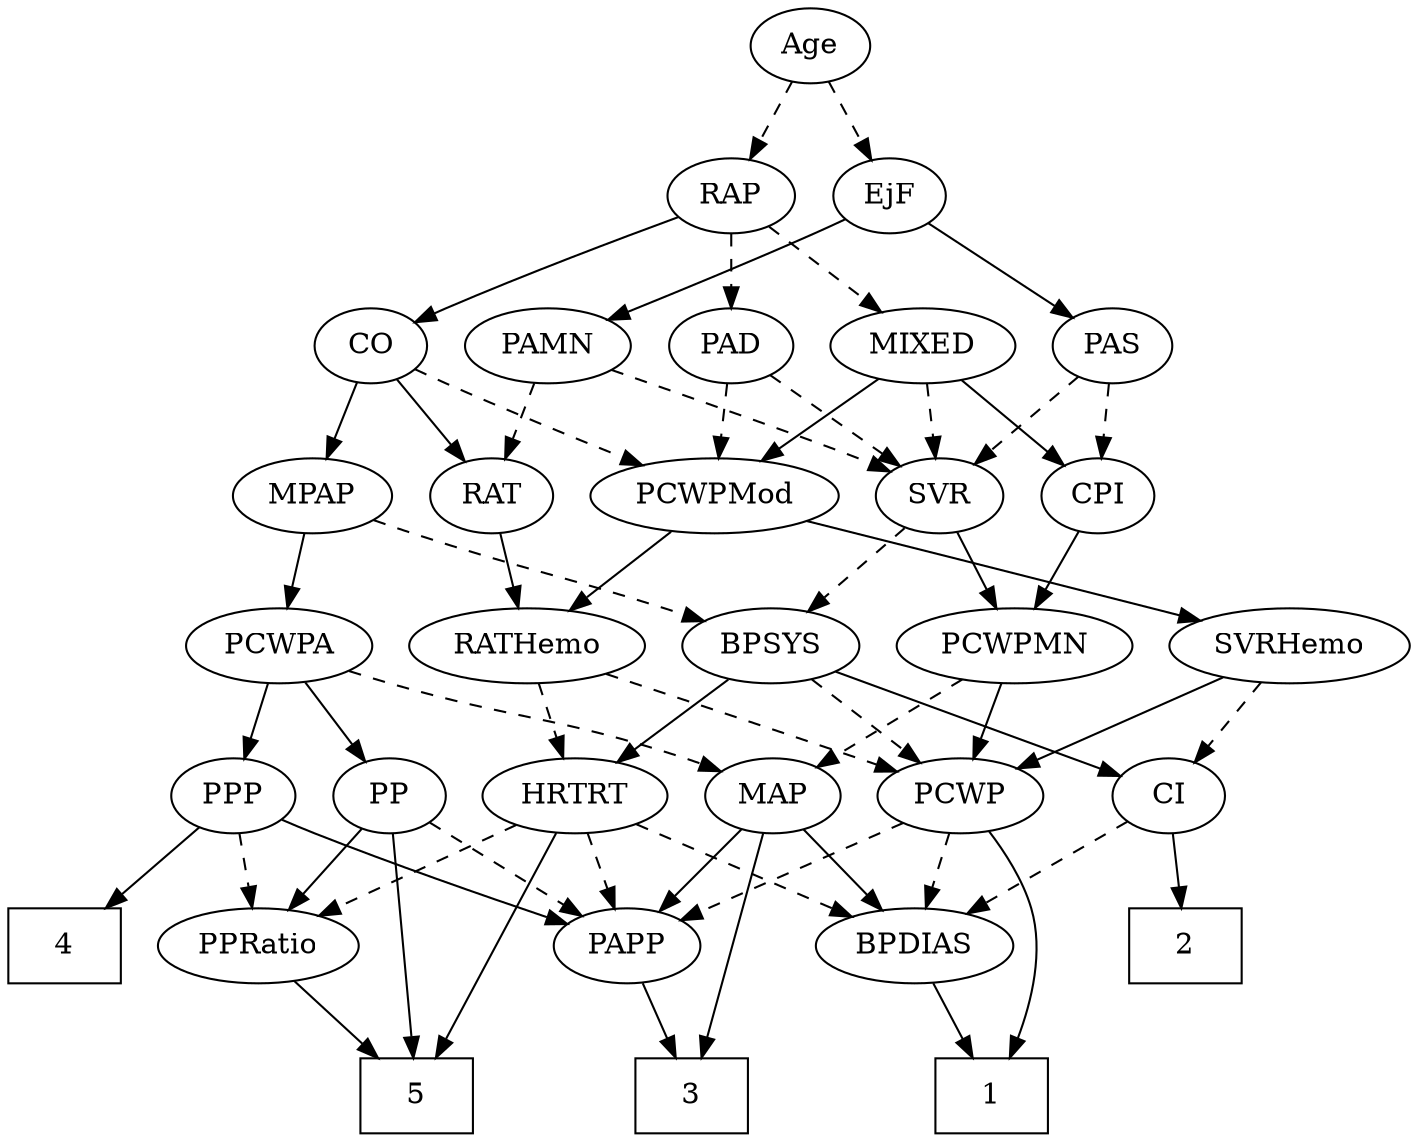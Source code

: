 strict digraph {
	graph [bb="0,0,616.05,540"];
	node [label="\N"];
	1	[height=0.5,
		pos="443,18",
		shape=box,
		width=0.75];
	2	[height=0.5,
		pos="533,90",
		shape=box,
		width=0.75];
	3	[height=0.5,
		pos="308,18",
		shape=box,
		width=0.75];
	4	[height=0.5,
		pos="27,90",
		shape=box,
		width=0.75];
	5	[height=0.5,
		pos="180,18",
		shape=box,
		width=0.75];
	Age	[height=0.5,
		pos="360,522",
		width=0.75];
	EjF	[height=0.5,
		pos="397,450",
		width=0.75];
	Age -> EjF	[pos="e,388.46,467.15 368.58,504.76 373.06,496.28 378.65,485.71 383.68,476.2",
		style=dashed];
	RAP	[height=0.5,
		pos="324,450",
		width=0.77632];
	Age -> RAP	[pos="e,332.55,467.63 351.65,504.76 347.35,496.4 342.01,486.02 337.17,476.61",
		style=dashed];
	PAS	[height=0.5,
		pos="496,378",
		width=0.75];
	EjF -> PAS	[pos="e,477.96,391.76 415.16,436.16 430.37,425.41 452.29,409.91 469.47,397.76",
		style=solid];
	PAMN	[height=0.5,
		pos="241,378",
		width=1.011];
	EjF -> PAMN	[pos="e,267.78,390.6 375.72,438.84 370.89,436.57 365.78,434.18 361,432 332.96,419.19 301.03,405.11 277.15,394.68",
		style=solid];
	MIXED	[height=0.5,
		pos="411,378",
		width=1.1193];
	RAP -> MIXED	[pos="e,392.16,394.16 340.77,435.5 353.07,425.61 370.03,411.96 384.2,400.56",
		style=dashed];
	PAD	[height=0.5,
		pos="324,378",
		width=0.79437];
	RAP -> PAD	[pos="e,324,396.1 324,431.7 324,423.98 324,414.71 324,406.11",
		style=dashed];
	CO	[height=0.5,
		pos="160,378",
		width=0.75];
	RAP -> CO	[pos="e,181.24,389.24 300.73,439.76 274.97,429.44 232.29,412.07 196,396 194.2,395.2 192.35,394.37 190.49,393.53",
		style=solid];
	CPI	[height=0.5,
		pos="490,306",
		width=0.75];
	MIXED -> CPI	[pos="e,474.39,320.83 428.53,361.46 439.79,351.49 454.55,338.41 466.78,327.58",
		style=solid];
	SVR	[height=0.5,
		pos="417,306",
		width=0.77632];
	MIXED -> SVR	[pos="e,415.53,324.1 412.48,359.7 413.14,351.98 413.94,342.71 414.68,334.11",
		style=dashed];
	PCWPMod	[height=0.5,
		pos="319,306",
		width=1.4443];
	MIXED -> PCWPMod	[pos="e,339.44,322.55 391.49,362.15 378.7,352.43 361.77,339.54 347.49,328.68",
		style=solid];
	MPAP	[height=0.5,
		pos="142,306",
		width=0.97491];
	BPSYS	[height=0.5,
		pos="342,234",
		width=1.0471];
	MPAP -> BPSYS	[pos="e,312.96,245.65 168.91,294.36 174.54,292.2 180.45,289.99 186,288 234.03,270.8 246.78,268.68 295,252 297.73,251.06 300.54,250.07 \
303.37,249.07",
		style=dashed];
	PCWPA	[height=0.5,
		pos="128,234",
		width=1.1555];
	MPAP -> PCWPA	[pos="e,131.46,252.28 138.61,288.05 137.07,280.35 135.21,271.03 133.47,262.36",
		style=solid];
	PCWP	[height=0.5,
		pos="429,162",
		width=0.97491];
	BPSYS -> PCWP	[pos="e,410.87,177.58 360.45,218.15 372.76,208.25 389.13,195.08 402.78,184.09",
		style=dashed];
	CI	[height=0.5,
		pos="524,162",
		width=0.75];
	BPSYS -> CI	[pos="e,501.23,171.76 370.44,222.06 403.29,209.43 457.21,188.69 491.64,175.45",
		style=solid];
	HRTRT	[height=0.5,
		pos="257,162",
		width=1.1013];
	BPSYS -> HRTRT	[pos="e,275.29,178.07 323.97,218.15 312.11,208.38 296.38,195.43 283.15,184.54",
		style=solid];
	PAD -> SVR	[pos="e,399.44,320.22 341.93,363.5 355.92,352.98 375.53,338.22 391.2,326.42",
		style=dashed];
	PAD -> PCWPMod	[pos="e,320.22,324.1 322.76,359.7 322.21,351.98 321.55,342.71 320.94,334.11",
		style=dashed];
	CO -> MPAP	[pos="e,146.44,324.28 155.64,360.05 153.64,352.26 151.21,342.82 148.96,334.08",
		style=solid];
	RAT	[height=0.5,
		pos="222,306",
		width=0.75827];
	CO -> RAT	[pos="e,208.87,321.82 173.15,362.15 181.53,352.69 192.56,340.24 202.02,329.56",
		style=solid];
	CO -> PCWPMod	[pos="e,287.27,320.32 181.26,366.81 186.09,364.54 191.21,362.16 196,360 223.1,347.77 253.82,334.53 277.78,324.34",
		style=dashed];
	PAS -> CPI	[pos="e,491.47,324.1 494.52,359.7 493.86,351.98 493.06,342.71 492.32,334.11",
		style=dashed];
	PAS -> SVR	[pos="e,432.85,321.04 480.39,363.17 469,353.07 453.35,339.21 440.46,327.79",
		style=dashed];
	PAMN -> RAT	[pos="e,226.56,323.79 236.4,360.05 234.25,352.14 231.65,342.54 229.24,333.69",
		style=dashed];
	PAMN -> SVR	[pos="e,395.19,317.31 269.06,366.35 308.1,351.54 374.64,326.25 380,324 381.86,323.22 383.76,322.4 385.67,321.57",
		style=dashed];
	RATHemo	[height=0.5,
		pos="237,234",
		width=1.3721];
	RATHemo -> PCWP	[pos="e,402.05,173.53 271.48,220.93 301.53,210.34 346.25,194.42 385,180 387.5,179.07 390.08,178.1 392.68,177.11",
		style=dashed];
	RATHemo -> HRTRT	[pos="e,252.06,180.28 241.84,216.05 244.07,208.26 246.77,198.82 249.26,190.08",
		style=dashed];
	PCWPMN	[height=0.5,
		pos="448,234",
		width=1.3902];
	CPI -> PCWPMN	[pos="e,458.08,251.8 480.47,289.12 475.41,280.68 469.06,270.1 463.33,260.55",
		style=solid];
	RAT -> RATHemo	[pos="e,233.3,252.28 225.63,288.05 227.3,280.26 229.32,270.82 231.2,262.08",
		style=solid];
	SVR -> BPSYS	[pos="e,358.46,250.36 401.82,290.83 391.5,281.2 377.63,268.25 365.84,257.25",
		style=dashed];
	SVR -> PCWPMN	[pos="e,440.49,251.96 424.35,288.41 427.92,280.34 432.31,270.43 436.33,261.35",
		style=solid];
	PCWPMod -> RATHemo	[pos="e,255.53,250.82 300.39,289.12 289.38,279.72 275.27,267.67 263.15,257.33",
		style=solid];
	SVRHemo	[height=0.5,
		pos="566,234",
		width=1.3902];
	PCWPMod -> SVRHemo	[pos="e,528.24,245.92 358.27,294 396.31,283.33 455.64,266.64 507,252 510.76,250.93 514.65,249.82 518.55,248.7",
		style=solid];
	MAP	[height=0.5,
		pos="345,162",
		width=0.84854];
	PCWPA -> MAP	[pos="e,321.7,173.77 159.76,222.17 166.11,220.07 172.76,217.92 179,216 235.07,198.72 250.76,199.77 306,180 308.09,179.25 310.23,178.45 \
312.37,177.6",
		style=dashed];
	PP	[height=0.5,
		pos="172,162",
		width=0.75];
	PCWPA -> PP	[pos="e,161.95,178.99 138.43,216.41 143.82,207.83 150.51,197.19 156.49,187.67",
		style=solid];
	PPP	[height=0.5,
		pos="100,162",
		width=0.75];
	PCWPA -> PPP	[pos="e,106.72,179.79 121.22,216.05 117.99,207.97 114.05,198.12 110.44,189.11",
		style=solid];
	PCWPMN -> MAP	[pos="e,364.19,176.04 425.65,217.81 410.17,207.29 389.46,193.22 372.9,181.96",
		style=dashed];
	PCWPMN -> PCWP	[pos="e,433.69,180.28 443.4,216.05 441.29,208.26 438.72,198.82 436.35,190.08",
		style=solid];
	SVRHemo -> PCWP	[pos="e,453.02,175.27 538.28,218.83 516.29,207.6 485.48,191.86 462.18,179.95",
		style=solid];
	SVRHemo -> CI	[pos="e,533.78,179.31 555.83,216.05 550.81,207.68 544.64,197.4 539.08,188.13",
		style=dashed];
	BPDIAS	[height=0.5,
		pos="408,90",
		width=1.1735];
	BPDIAS -> 1	[pos="e,434.36,36.275 416.47,72.055 420.5,64.007 425.4,54.205 429.89,45.226",
		style=solid];
	MAP -> 3	[pos="e,312.5,36.268 340.61,144.15 334.3,119.94 322.61,75.054 315.07,46.133",
		style=solid];
	MAP -> BPDIAS	[pos="e,393.48,107.13 358.67,145.81 366.86,136.71 377.45,124.95 386.71,114.65",
		style=solid];
	PAPP	[height=0.5,
		pos="278,90",
		width=0.88464];
	MAP -> PAPP	[pos="e,292.51,106.16 330.46,145.81 321.42,136.36 309.63,124.04 299.51,113.48",
		style=solid];
	PP -> 5	[pos="e,179.03,36.189 172.96,143.87 174.33,119.67 176.83,75.211 178.46,46.393",
		style=solid];
	PPRatio	[height=0.5,
		pos="112,90",
		width=1.1013];
	PP -> PPRatio	[pos="e,125.83,107.13 158.98,145.81 151.26,136.8 141.29,125.18 132.53,114.95",
		style=solid];
	PP -> PAPP	[pos="e,257.95,104.24 190.46,148.81 206.75,138.05 230.73,122.21 249.48,109.83",
		style=dashed];
	PPP -> 4	[pos="e,44.846,108.11 85.227,146.83 75.749,137.75 63.198,125.71 52.176,115.14",
		style=solid];
	PPP -> PPRatio	[pos="e,109.04,108.28 102.9,144.05 104.23,136.35 105.82,127.03 107.31,118.36",
		style=dashed];
	PPP -> PAPP	[pos="e,251.57,100.12 121.19,150.63 126.02,148.37 131.16,146.04 136,144 171.57,129 213,113.78 241.9,103.53",
		style=solid];
	PPRatio -> 5	[pos="e,163.2,36.292 127.43,73.116 135.92,64.373 146.65,53.334 156.19,43.51",
		style=solid];
	PCWP -> 1	[pos="e,450.51,36.239 441.1,144.78 447.82,134.75 455.5,121.29 459,108 464.41,87.441 459.62,63.728 453.91,45.951",
		style=solid];
	PCWP -> BPDIAS	[pos="e,413.18,108.28 423.92,144.05 421.58,136.26 418.75,126.82 416.12,118.08",
		style=dashed];
	PCWP -> PAPP	[pos="e,301.86,102.06 403.73,149.28 378.34,137.52 339.09,119.32 311.21,106.39",
		style=dashed];
	CI -> 2	[pos="e,530.78,108.28 526.18,144.05 527.17,136.35 528.37,127.03 529.48,118.36",
		style=solid];
	CI -> BPDIAS	[pos="e,431.49,105.17 504.58,149.28 487.06,138.71 460.92,122.94 440.26,110.47",
		style=dashed];
	PAPP -> 3	[pos="e,300.52,36.447 285.11,72.411 288.52,64.454 292.69,54.722 296.53,45.756",
		style=solid];
	HRTRT -> 5	[pos="e,189.41,36.346 248.02,144.43 234.83,120.11 210.09,74.498 194.37,45.492",
		style=solid];
	HRTRT -> BPDIAS	[pos="e,380.6,103.7 283.65,148.65 308.04,137.34 344.34,120.51 371.43,107.95",
		style=dashed];
	HRTRT -> PPRatio	[pos="e,138.06,103.58 230.74,148.32 207.34,137.02 172.9,120.4 147.13,107.96",
		style=dashed];
	HRTRT -> PAPP	[pos="e,272.96,107.79 262.08,144.05 264.48,136.06 267.4,126.33 270.08,117.4",
		style=dashed];
}
